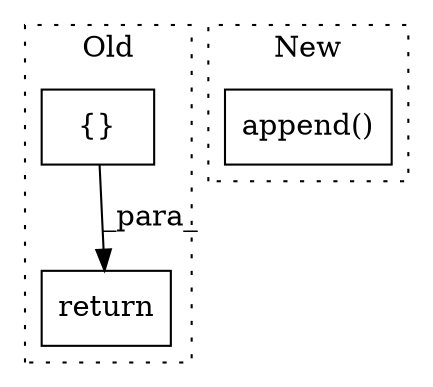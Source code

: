 digraph G {
subgraph cluster0 {
1 [label="return" a="93" s="3957" l="7" shape="box"];
3 [label="{}" a="59" s="3964,3964" l="2,1" shape="box"];
label = "Old";
style="dotted";
}
subgraph cluster1 {
2 [label="append()" a="75" s="4611,4673" l="16,2" shape="box"];
label = "New";
style="dotted";
}
3 -> 1 [label="_para_"];
}